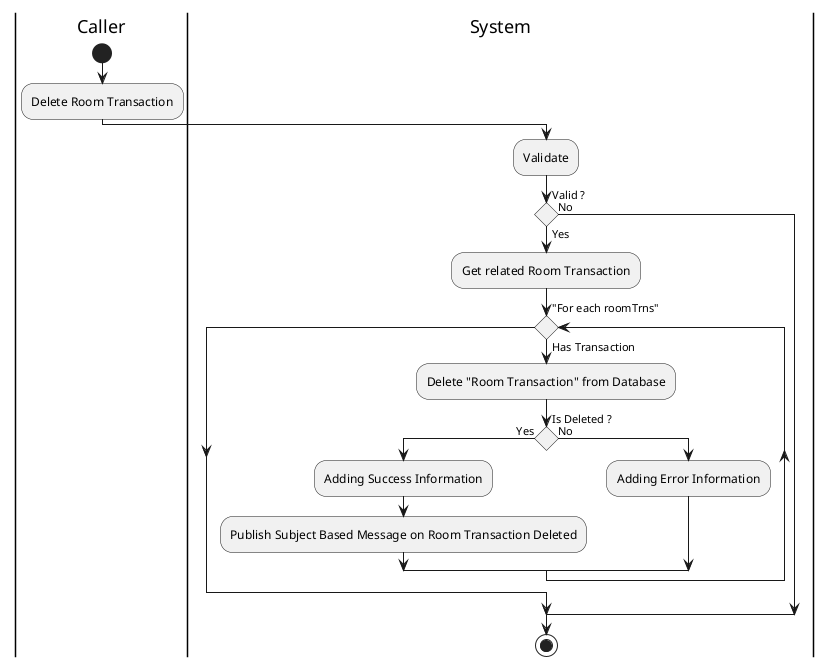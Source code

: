 @startuml DeleteRoomTransaction

skinparam ConditionEndStyle hline
skinparam conditionStyle diamond
skinparam Monochrome true
skinparam Shadowing false

|Caller|
start
:Delete Room Transaction;

|System|
:Validate;

if (Valid ?) then (Yes)
    :Get related Room Transaction;

    while("For each roomTrns") is (Has Transaction)
        :Delete "Room Transaction" from Database;

        if (Is Deleted ?) then (Yes)
            :Adding Success Information;
            :Publish Subject Based Message on Room Transaction Deleted;
        else (No)
            :Adding Error Information;
        endif
    endwhile
else (No)
endif

stop

@enduml